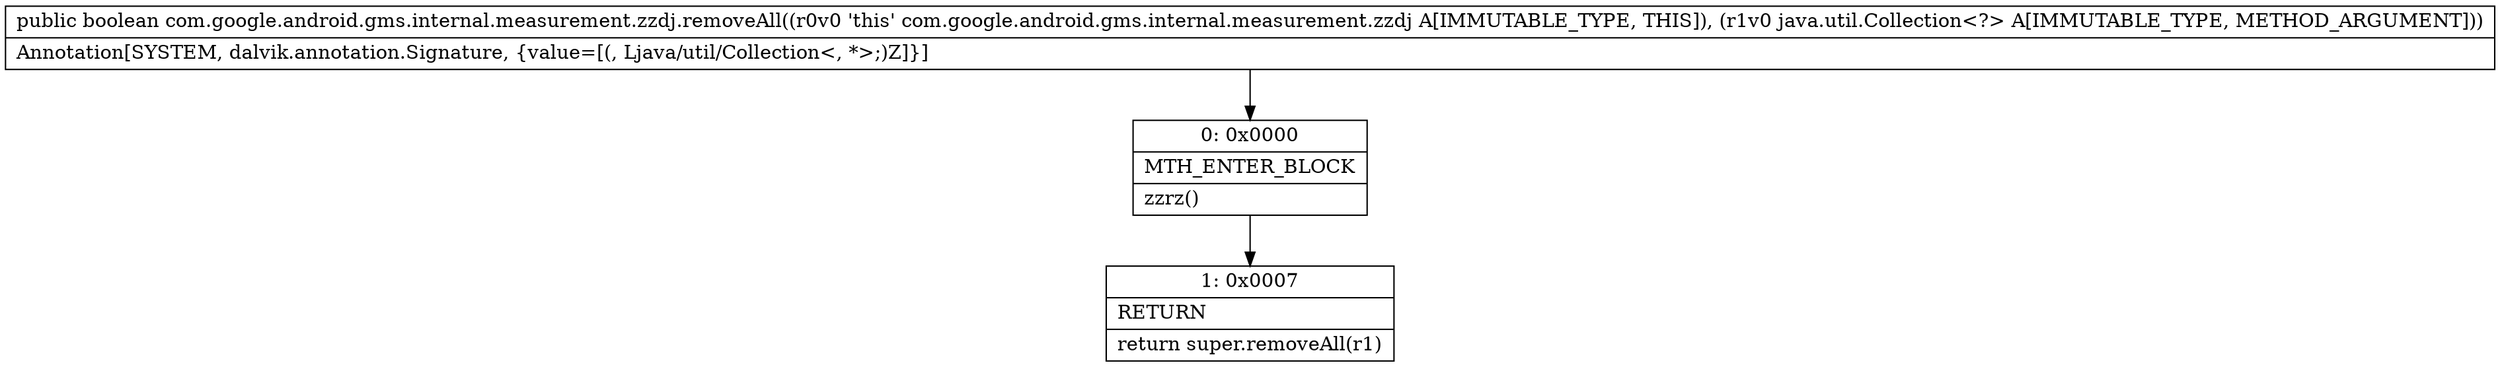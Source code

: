 digraph "CFG forcom.google.android.gms.internal.measurement.zzdj.removeAll(Ljava\/util\/Collection;)Z" {
Node_0 [shape=record,label="{0\:\ 0x0000|MTH_ENTER_BLOCK\l|zzrz()\l}"];
Node_1 [shape=record,label="{1\:\ 0x0007|RETURN\l|return super.removeAll(r1)\l}"];
MethodNode[shape=record,label="{public boolean com.google.android.gms.internal.measurement.zzdj.removeAll((r0v0 'this' com.google.android.gms.internal.measurement.zzdj A[IMMUTABLE_TYPE, THIS]), (r1v0 java.util.Collection\<?\> A[IMMUTABLE_TYPE, METHOD_ARGUMENT]))  | Annotation[SYSTEM, dalvik.annotation.Signature, \{value=[(, Ljava\/util\/Collection\<, *\>;)Z]\}]\l}"];
MethodNode -> Node_0;
Node_0 -> Node_1;
}

